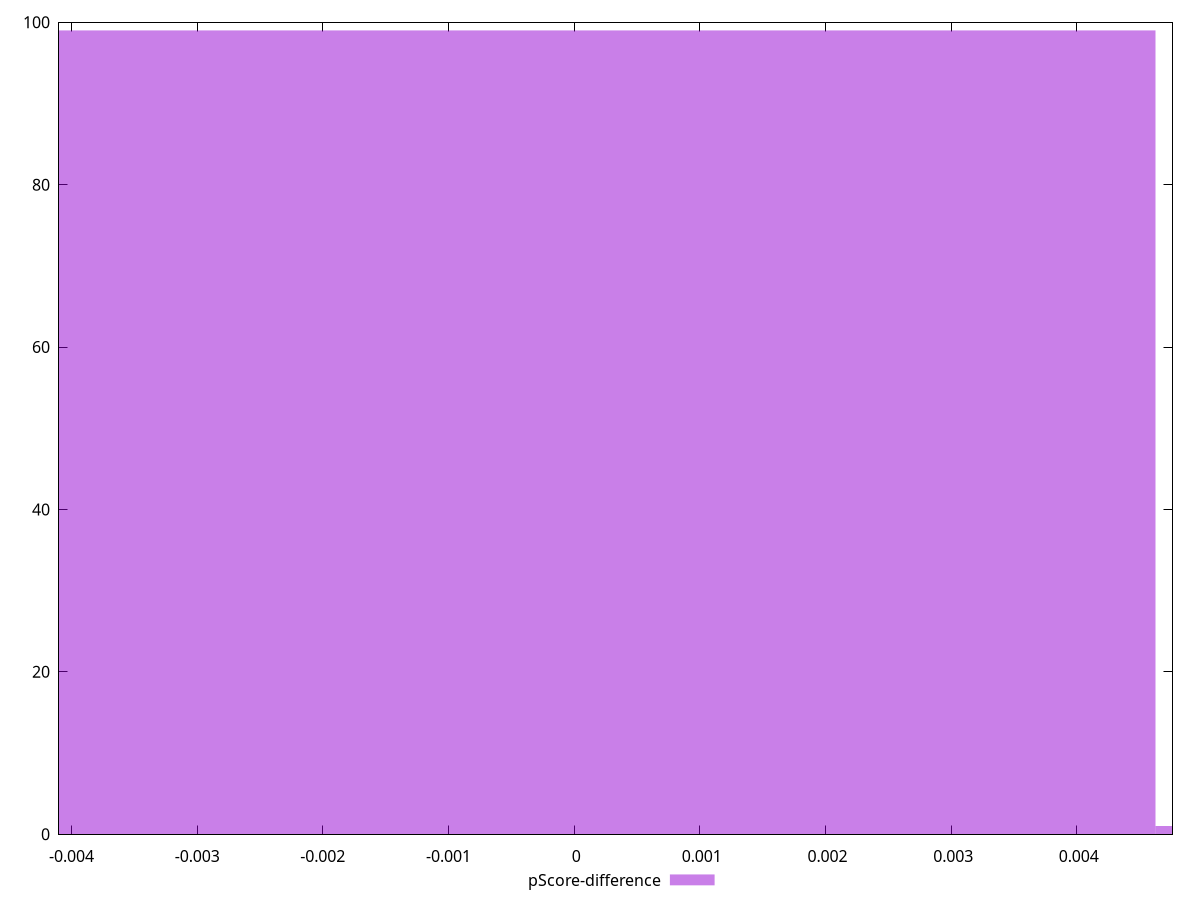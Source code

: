reset

$pScoreDifference <<EOF
0 99
0.009251901689603421 1
EOF

set key outside below
set boxwidth 0.009251901689603421
set xrange [-0.0040995730935938605:0.004761253874976954]
set yrange [0:100]
set trange [0:100]
set style fill transparent solid 0.5 noborder
set terminal svg size 640, 490 enhanced background rgb 'white'
set output "report_00009_2021-02-08T22-37-41.559Z/cumulative-layout-shift/samples/pages+cached/pScore-difference/histogram.svg"

plot $pScoreDifference title "pScore-difference" with boxes

reset
